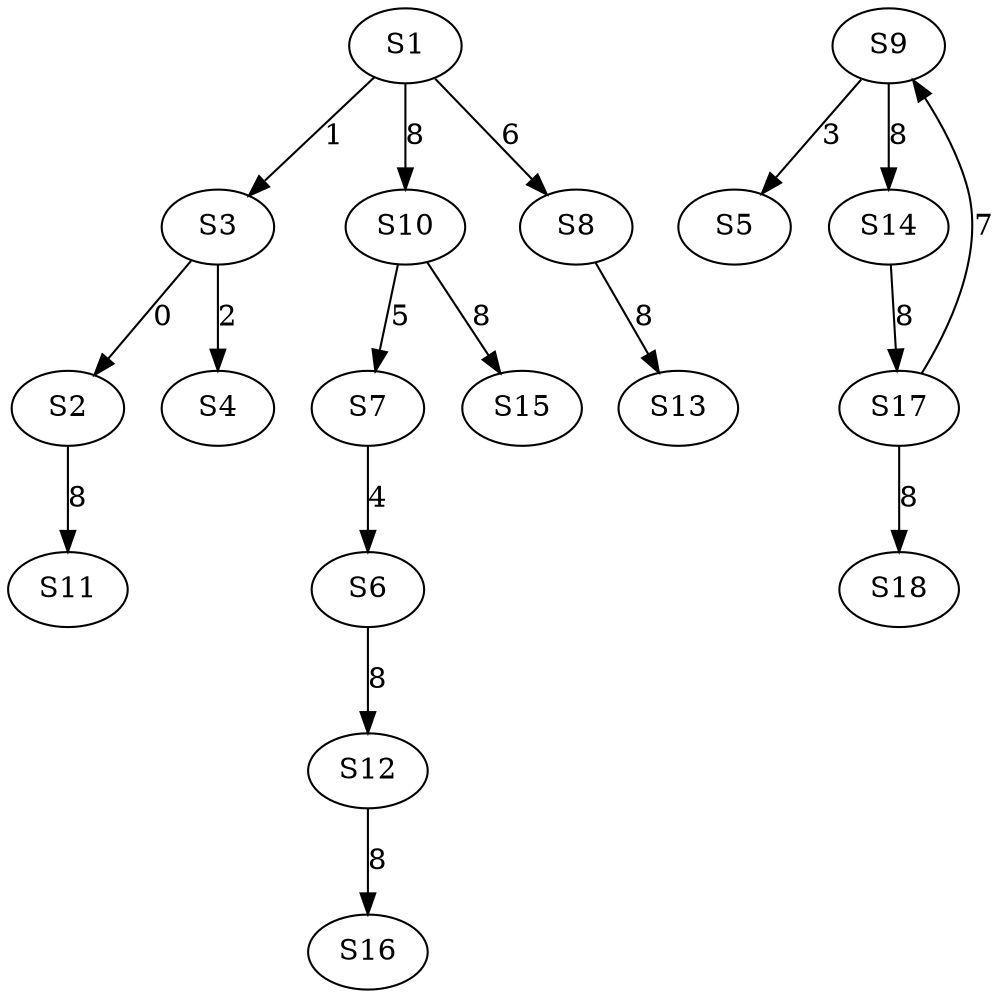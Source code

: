 strict digraph {
	S3 -> S2 [ label = 0 ];
	S1 -> S3 [ label = 1 ];
	S3 -> S4 [ label = 2 ];
	S9 -> S5 [ label = 3 ];
	S7 -> S6 [ label = 4 ];
	S10 -> S7 [ label = 5 ];
	S1 -> S8 [ label = 6 ];
	S17 -> S9 [ label = 7 ];
	S1 -> S10 [ label = 8 ];
	S2 -> S11 [ label = 8 ];
	S6 -> S12 [ label = 8 ];
	S8 -> S13 [ label = 8 ];
	S9 -> S14 [ label = 8 ];
	S10 -> S15 [ label = 8 ];
	S12 -> S16 [ label = 8 ];
	S14 -> S17 [ label = 8 ];
	S17 -> S18 [ label = 8 ];
}